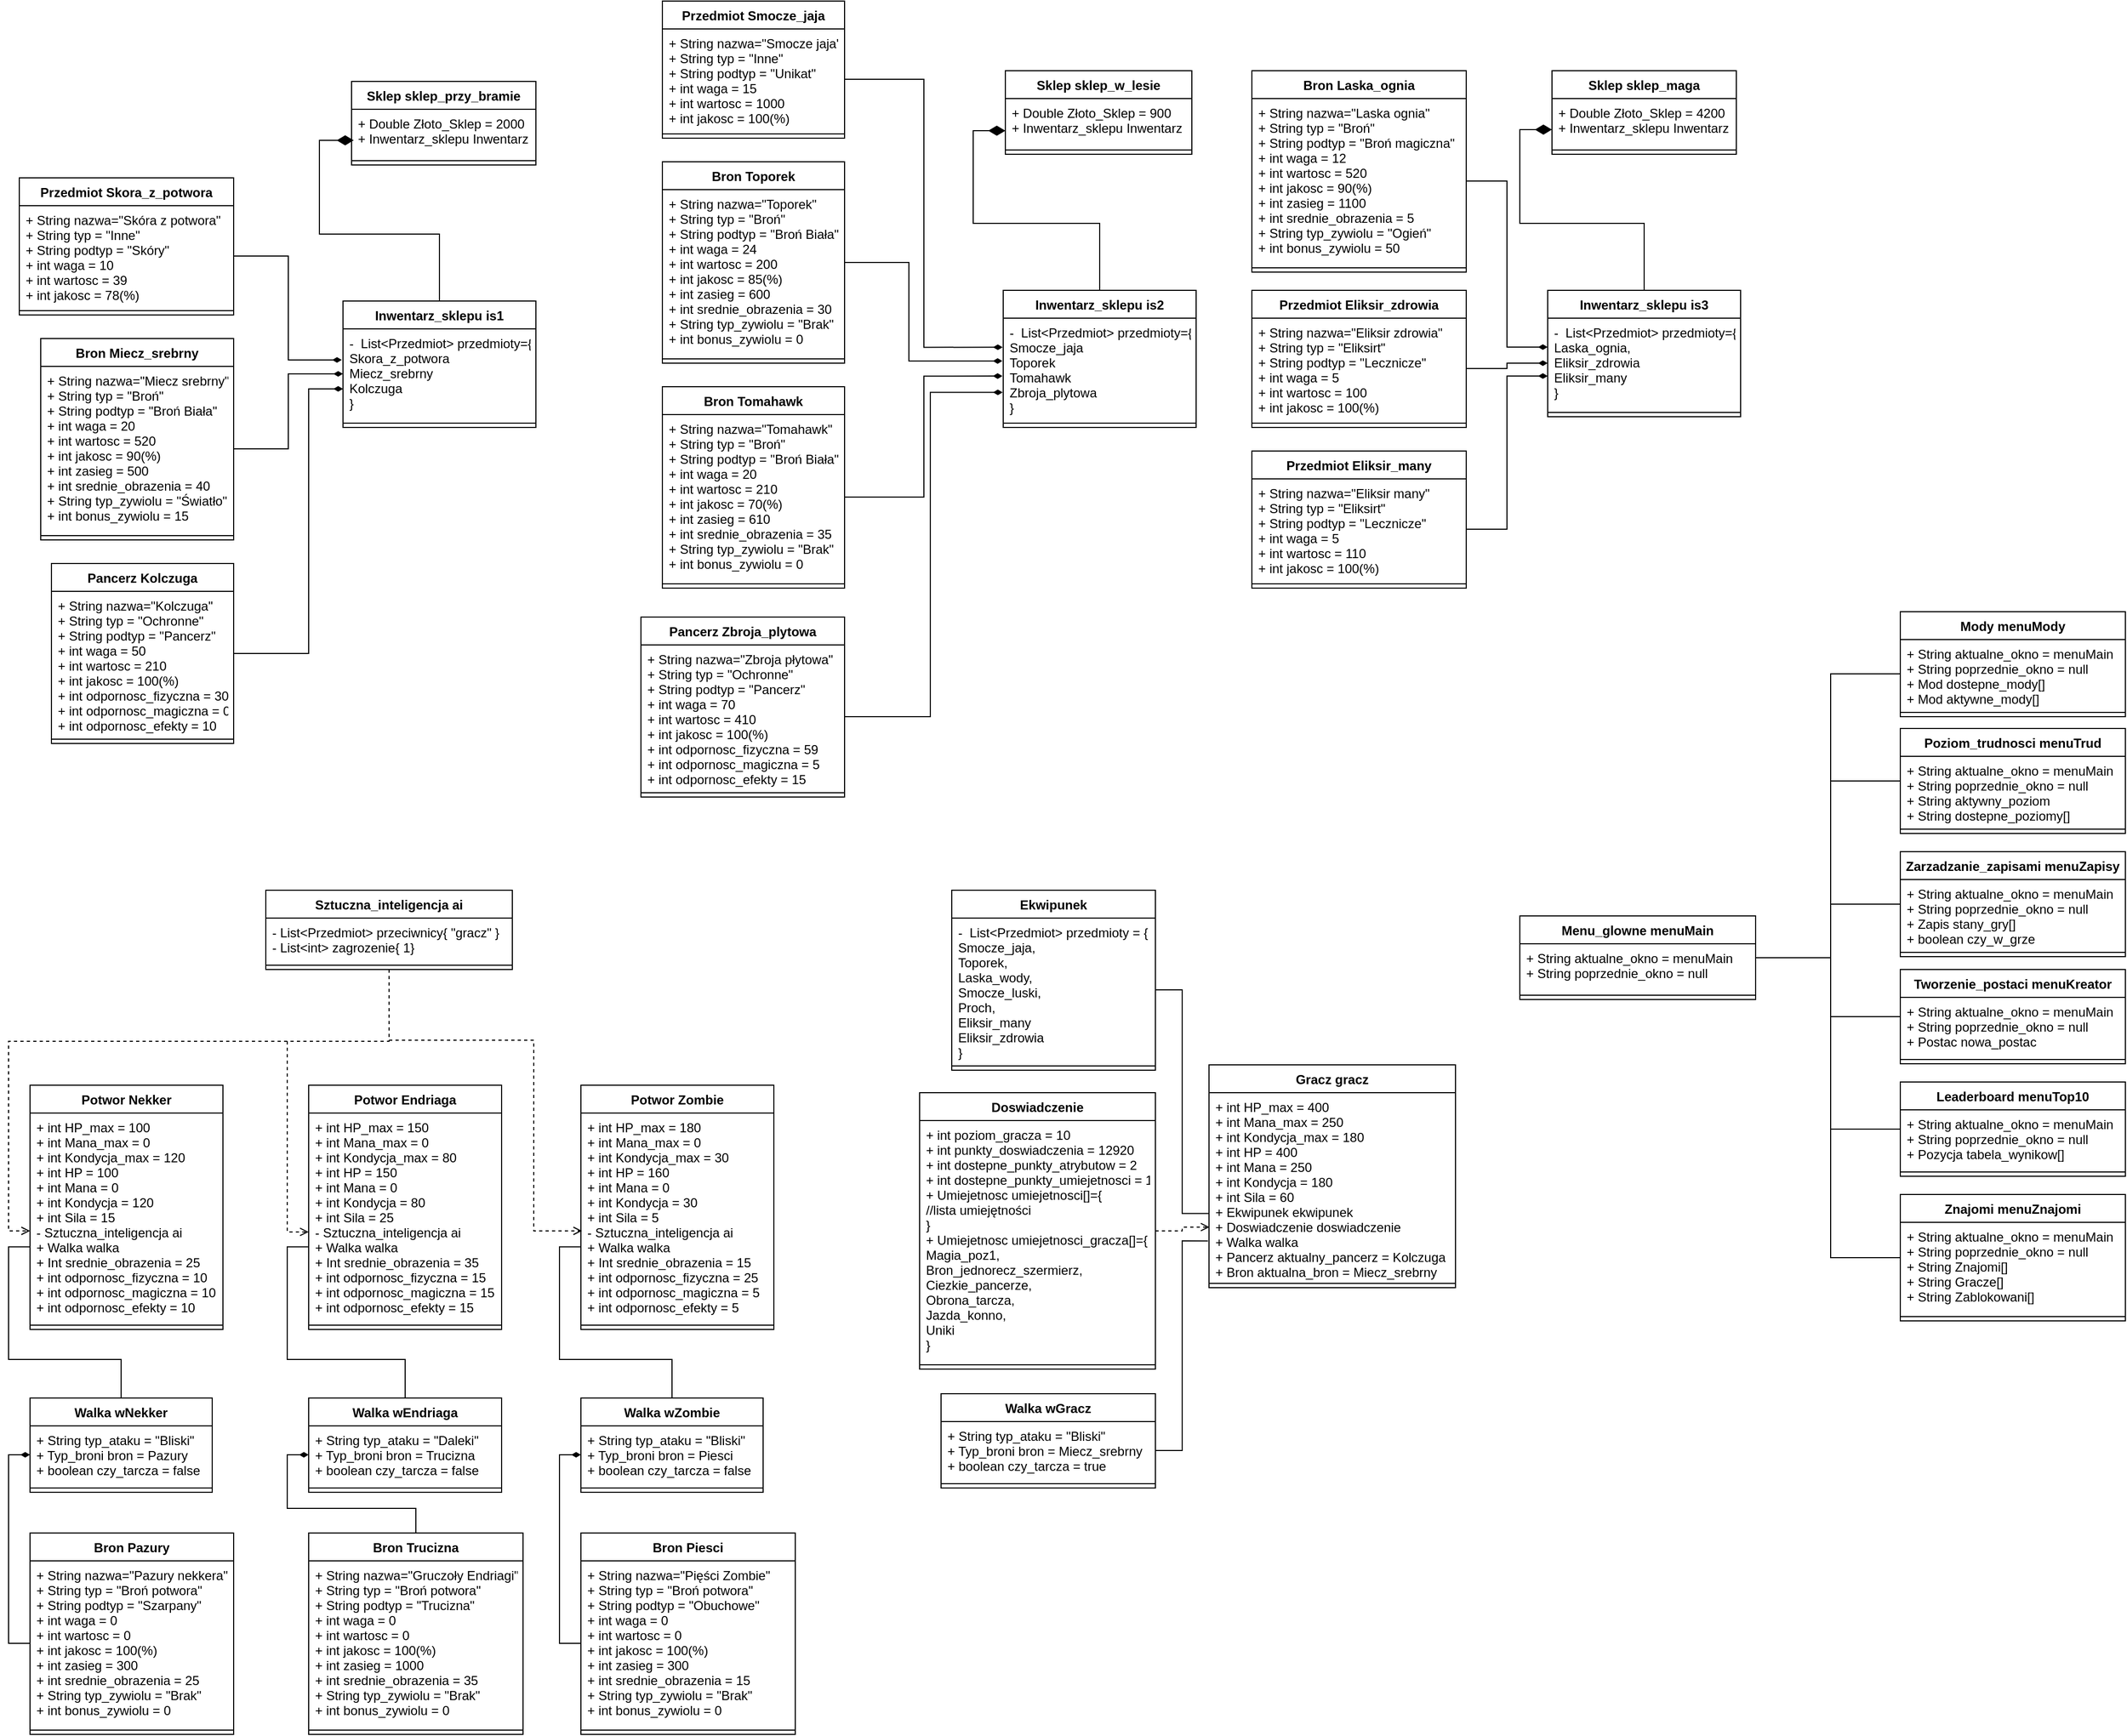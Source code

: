 <mxfile version="13.1.14" type="device"><diagram id="D_5Sph6u1dptaz7q4w8Q" name="Strona-1"><mxGraphModel dx="4345" dy="3072" grid="1" gridSize="10" guides="1" tooltips="1" connect="1" arrows="1" fold="1" page="1" pageScale="1" pageWidth="827" pageHeight="1169" math="0" shadow="0"><root><mxCell id="0"/><mxCell id="1" parent="0"/><mxCell id="fUKadWB4TbX4EBV7vg8W-3" style="edgeStyle=orthogonalEdgeStyle;rounded=0;orthogonalLoop=1;jettySize=auto;html=1;exitX=0.5;exitY=0;exitDx=0;exitDy=0;entryX=0;entryY=0.659;entryDx=0;entryDy=0;startSize=6;endArrow=diamondThin;endFill=1;endSize=13;entryPerimeter=0;" edge="1" parent="1" source="fUKadWB4TbX4EBV7vg8W-50" target="fUKadWB4TbX4EBV7vg8W-47"><mxGeometry relative="1" as="geometry"/></mxCell><mxCell id="fUKadWB4TbX4EBV7vg8W-98" style="edgeStyle=orthogonalEdgeStyle;rounded=0;orthogonalLoop=1;jettySize=auto;html=1;exitX=0.5;exitY=0;exitDx=0;exitDy=0;startSize=6;endArrow=diamondThin;endFill=1;endSize=13;entryX=0;entryY=0.682;entryDx=0;entryDy=0;entryPerimeter=0;" edge="1" parent="1" source="fUKadWB4TbX4EBV7vg8W-103" target="fUKadWB4TbX4EBV7vg8W-100"><mxGeometry relative="1" as="geometry"/></mxCell><mxCell id="fUKadWB4TbX4EBV7vg8W-107" style="edgeStyle=orthogonalEdgeStyle;rounded=0;orthogonalLoop=1;jettySize=auto;html=1;exitX=0.5;exitY=0;exitDx=0;exitDy=0;entryX=0.012;entryY=0.659;entryDx=0;entryDy=0;startSize=6;endArrow=diamondThin;endFill=1;endSize=13;entryPerimeter=0;" edge="1" parent="1" source="fUKadWB4TbX4EBV7vg8W-112" target="fUKadWB4TbX4EBV7vg8W-109"><mxGeometry relative="1" as="geometry"/></mxCell><mxCell id="fUKadWB4TbX4EBV7vg8W-126" style="edgeStyle=orthogonalEdgeStyle;rounded=0;orthogonalLoop=1;jettySize=auto;html=1;entryX=-0.006;entryY=0.345;entryDx=0;entryDy=0;entryPerimeter=0;endArrow=diamondThin;endFill=1;" edge="1" parent="1" source="fUKadWB4TbX4EBV7vg8W-118" target="fUKadWB4TbX4EBV7vg8W-113"><mxGeometry relative="1" as="geometry"/></mxCell><mxCell id="fUKadWB4TbX4EBV7vg8W-131" style="edgeStyle=orthogonalEdgeStyle;rounded=0;orthogonalLoop=1;jettySize=auto;html=1;entryX=0;entryY=0.667;entryDx=0;entryDy=0;entryPerimeter=0;endArrow=diamondThin;endFill=1;" edge="1" parent="1" source="fUKadWB4TbX4EBV7vg8W-123" target="fUKadWB4TbX4EBV7vg8W-113"><mxGeometry relative="1" as="geometry"><Array as="points"><mxPoint x="-650" y="419"/><mxPoint x="-650" y="172"/></Array></mxGeometry></mxCell><mxCell id="fUKadWB4TbX4EBV7vg8W-130" style="edgeStyle=orthogonalEdgeStyle;rounded=0;orthogonalLoop=1;jettySize=auto;html=1;entryX=0;entryY=0.5;entryDx=0;entryDy=0;endArrow=diamondThin;endFill=1;" edge="1" parent="1" source="fUKadWB4TbX4EBV7vg8W-128" target="fUKadWB4TbX4EBV7vg8W-113"><mxGeometry relative="1" as="geometry"/></mxCell><mxCell id="fUKadWB4TbX4EBV7vg8W-146" style="edgeStyle=orthogonalEdgeStyle;rounded=0;orthogonalLoop=1;jettySize=auto;html=1;entryX=-0.004;entryY=0.425;entryDx=0;entryDy=0;entryPerimeter=0;endArrow=diamondThin;endFill=1;" edge="1" parent="1" source="fUKadWB4TbX4EBV7vg8W-139" target="fUKadWB4TbX4EBV7vg8W-104"><mxGeometry relative="1" as="geometry"><Array as="points"><mxPoint x="-90" y="54"/><mxPoint x="-90" y="146"/></Array></mxGeometry></mxCell><mxCell id="fUKadWB4TbX4EBV7vg8W-145" style="edgeStyle=orthogonalEdgeStyle;rounded=0;orthogonalLoop=1;jettySize=auto;html=1;entryX=-0.003;entryY=0.289;entryDx=0;entryDy=0;entryPerimeter=0;endArrow=diamondThin;endFill=1;" edge="1" parent="1" source="fUKadWB4TbX4EBV7vg8W-134" target="fUKadWB4TbX4EBV7vg8W-104"><mxGeometry relative="1" as="geometry"/></mxCell><mxCell id="fUKadWB4TbX4EBV7vg8W-147" style="edgeStyle=orthogonalEdgeStyle;rounded=0;orthogonalLoop=1;jettySize=auto;html=1;entryX=-0.004;entryY=0.575;entryDx=0;entryDy=0;endArrow=diamondThin;endFill=1;entryPerimeter=0;" edge="1" parent="1" source="fUKadWB4TbX4EBV7vg8W-143" target="fUKadWB4TbX4EBV7vg8W-104"><mxGeometry relative="1" as="geometry"/></mxCell><mxCell id="fUKadWB4TbX4EBV7vg8W-148" style="edgeStyle=orthogonalEdgeStyle;rounded=0;orthogonalLoop=1;jettySize=auto;html=1;entryX=-0.003;entryY=0.737;entryDx=0;entryDy=0;entryPerimeter=0;endArrow=diamondThin;endFill=1;" edge="1" parent="1" source="fUKadWB4TbX4EBV7vg8W-137" target="fUKadWB4TbX4EBV7vg8W-104"><mxGeometry relative="1" as="geometry"><Array as="points"><mxPoint x="-70" y="478"/><mxPoint x="-70" y="175"/></Array></mxGeometry></mxCell><mxCell id="fUKadWB4TbX4EBV7vg8W-108" value="Sklep sklep_przy_bramie" style="swimlane;fontStyle=1;align=center;verticalAlign=top;childLayout=stackLayout;horizontal=1;startSize=26;horizontalStack=0;resizeParent=1;resizeParentMax=0;resizeLast=0;collapsible=1;marginBottom=0;" vertex="1" parent="1"><mxGeometry x="-610" y="-115" width="172" height="78" as="geometry"/></mxCell><mxCell id="fUKadWB4TbX4EBV7vg8W-109" value="+ Double Złoto_Sklep = 2000&#10;+ Inwentarz_sklepu Inwentarz" style="text;strokeColor=none;fillColor=none;align=left;verticalAlign=top;spacingLeft=4;spacingRight=4;overflow=hidden;rotatable=0;points=[[0,0.5],[1,0.5]];portConstraint=eastwest;" vertex="1" parent="fUKadWB4TbX4EBV7vg8W-108"><mxGeometry y="26" width="172" height="44" as="geometry"/></mxCell><mxCell id="fUKadWB4TbX4EBV7vg8W-110" value="" style="line;strokeWidth=1;fillColor=none;align=left;verticalAlign=middle;spacingTop=-1;spacingLeft=3;spacingRight=3;rotatable=0;labelPosition=right;points=[];portConstraint=eastwest;" vertex="1" parent="fUKadWB4TbX4EBV7vg8W-108"><mxGeometry y="70" width="172" height="8" as="geometry"/></mxCell><mxCell id="fUKadWB4TbX4EBV7vg8W-112" value="Inwentarz_sklepu is1" style="swimlane;fontStyle=1;align=center;verticalAlign=top;childLayout=stackLayout;horizontal=1;startSize=26;horizontalStack=0;resizeParent=1;resizeParentMax=0;resizeLast=0;collapsible=1;marginBottom=0;" vertex="1" parent="1"><mxGeometry x="-618" y="90" width="180" height="118" as="geometry"/></mxCell><mxCell id="fUKadWB4TbX4EBV7vg8W-113" value="-  List&lt;Przedmiot&gt; przedmioty={&#10;Skora_z_potwora&#10;Miecz_srebrny&#10;Kolczuga&#10;}" style="text;strokeColor=none;fillColor=none;align=left;verticalAlign=top;spacingLeft=4;spacingRight=4;overflow=hidden;rotatable=0;points=[[0,0.5],[1,0.5]];portConstraint=eastwest;" vertex="1" parent="fUKadWB4TbX4EBV7vg8W-112"><mxGeometry y="26" width="180" height="84" as="geometry"/></mxCell><mxCell id="fUKadWB4TbX4EBV7vg8W-114" value="" style="line;strokeWidth=1;fillColor=none;align=left;verticalAlign=middle;spacingTop=-1;spacingLeft=3;spacingRight=3;rotatable=0;labelPosition=right;points=[];portConstraint=eastwest;" vertex="1" parent="fUKadWB4TbX4EBV7vg8W-112"><mxGeometry y="110" width="180" height="8" as="geometry"/></mxCell><mxCell id="fUKadWB4TbX4EBV7vg8W-117" value="Przedmiot Skora_z_potwora" style="swimlane;fontStyle=1;align=center;verticalAlign=top;childLayout=stackLayout;horizontal=1;startSize=26;horizontalStack=0;resizeParent=1;resizeParentMax=0;resizeLast=0;collapsible=1;marginBottom=0;" vertex="1" parent="1"><mxGeometry x="-920" y="-25" width="200" height="128" as="geometry"><mxRectangle x="840" y="1140" width="70" height="26" as="alternateBounds"/></mxGeometry></mxCell><mxCell id="fUKadWB4TbX4EBV7vg8W-118" value="+ String nazwa=&quot;Skóra z potwora&quot;&#10;+ String typ = &quot;Inne&quot;&#10;+ String podtyp = &quot;Skóry&quot;&#10;+ int waga = 10&#10;+ int wartosc = 39&#10;+ int jakosc = 78(%)&#10;" style="text;strokeColor=none;fillColor=none;align=left;verticalAlign=top;spacingLeft=4;spacingRight=4;overflow=hidden;rotatable=0;points=[[0,0.5],[1,0.5]];portConstraint=eastwest;" vertex="1" parent="fUKadWB4TbX4EBV7vg8W-117"><mxGeometry y="26" width="200" height="94" as="geometry"/></mxCell><mxCell id="fUKadWB4TbX4EBV7vg8W-119" value="" style="line;strokeWidth=1;fillColor=none;align=left;verticalAlign=middle;spacingTop=-1;spacingLeft=3;spacingRight=3;rotatable=0;labelPosition=right;points=[];portConstraint=eastwest;" vertex="1" parent="fUKadWB4TbX4EBV7vg8W-117"><mxGeometry y="120" width="200" height="8" as="geometry"/></mxCell><mxCell id="fUKadWB4TbX4EBV7vg8W-123" value="Pancerz Kolczuga" style="swimlane;fontStyle=1;align=center;verticalAlign=top;childLayout=stackLayout;horizontal=1;startSize=26;horizontalStack=0;resizeParent=1;resizeParentMax=0;resizeLast=0;collapsible=1;marginBottom=0;" vertex="1" parent="1"><mxGeometry x="-890" y="335" width="170" height="168" as="geometry"><mxRectangle x="840" y="1140" width="70" height="26" as="alternateBounds"/></mxGeometry></mxCell><mxCell id="fUKadWB4TbX4EBV7vg8W-124" value="+ String nazwa=&quot;Kolczuga&quot;&#10;+ String typ = &quot;Ochronne&quot;&#10;+ String podtyp = &quot;Pancerz&quot;&#10;+ int waga = 50&#10;+ int wartosc = 210&#10;+ int jakosc = 100(%)&#10;+ int odpornosc_fizyczna = 30&#10;+ int odpornosc_magiczna = 0&#10;+ int odpornosc_efekty = 10&#10;" style="text;strokeColor=none;fillColor=none;align=left;verticalAlign=top;spacingLeft=4;spacingRight=4;overflow=hidden;rotatable=0;points=[[0,0.5],[1,0.5]];portConstraint=eastwest;" vertex="1" parent="fUKadWB4TbX4EBV7vg8W-123"><mxGeometry y="26" width="170" height="134" as="geometry"/></mxCell><mxCell id="fUKadWB4TbX4EBV7vg8W-125" value="" style="line;strokeWidth=1;fillColor=none;align=left;verticalAlign=middle;spacingTop=-1;spacingLeft=3;spacingRight=3;rotatable=0;labelPosition=right;points=[];portConstraint=eastwest;" vertex="1" parent="fUKadWB4TbX4EBV7vg8W-123"><mxGeometry y="160" width="170" height="8" as="geometry"/></mxCell><mxCell id="fUKadWB4TbX4EBV7vg8W-127" value="Bron Miecz_srebrny" style="swimlane;fontStyle=1;align=center;verticalAlign=top;childLayout=stackLayout;horizontal=1;startSize=26;horizontalStack=0;resizeParent=1;resizeParentMax=0;resizeLast=0;collapsible=1;marginBottom=0;" vertex="1" parent="1"><mxGeometry x="-900" y="125" width="180" height="188" as="geometry"><mxRectangle x="840" y="1140" width="70" height="26" as="alternateBounds"/></mxGeometry></mxCell><mxCell id="fUKadWB4TbX4EBV7vg8W-128" value="+ String nazwa=&quot;Miecz srebrny&quot;&#10;+ String typ = &quot;Broń&quot;&#10;+ String podtyp = &quot;Broń Biała&quot;&#10;+ int waga = 20&#10;+ int wartosc = 520&#10;+ int jakosc = 90(%)&#10;+ int zasieg = 500&#10;+ int srednie_obrazenia = 40&#10;+ String typ_zywiolu = &quot;Światło&quot;&#10;+ int bonus_zywiolu = 15&#10;" style="text;strokeColor=none;fillColor=none;align=left;verticalAlign=top;spacingLeft=4;spacingRight=4;overflow=hidden;rotatable=0;points=[[0,0.5],[1,0.5]];portConstraint=eastwest;" vertex="1" parent="fUKadWB4TbX4EBV7vg8W-127"><mxGeometry y="26" width="180" height="154" as="geometry"/></mxCell><mxCell id="fUKadWB4TbX4EBV7vg8W-129" value="" style="line;strokeWidth=1;fillColor=none;align=left;verticalAlign=middle;spacingTop=-1;spacingLeft=3;spacingRight=3;rotatable=0;labelPosition=right;points=[];portConstraint=eastwest;" vertex="1" parent="fUKadWB4TbX4EBV7vg8W-127"><mxGeometry y="180" width="180" height="8" as="geometry"/></mxCell><mxCell id="fUKadWB4TbX4EBV7vg8W-99" value="Sklep sklep_w_lesie" style="swimlane;fontStyle=1;align=center;verticalAlign=top;childLayout=stackLayout;horizontal=1;startSize=26;horizontalStack=0;resizeParent=1;resizeParentMax=0;resizeLast=0;collapsible=1;marginBottom=0;" vertex="1" parent="1"><mxGeometry y="-125" width="174" height="78" as="geometry"/></mxCell><mxCell id="fUKadWB4TbX4EBV7vg8W-100" value="+ Double Złoto_Sklep = 900&#10;+ Inwentarz_sklepu Inwentarz" style="text;strokeColor=none;fillColor=none;align=left;verticalAlign=top;spacingLeft=4;spacingRight=4;overflow=hidden;rotatable=0;points=[[0,0.5],[1,0.5]];portConstraint=eastwest;" vertex="1" parent="fUKadWB4TbX4EBV7vg8W-99"><mxGeometry y="26" width="174" height="44" as="geometry"/></mxCell><mxCell id="fUKadWB4TbX4EBV7vg8W-101" value="" style="line;strokeWidth=1;fillColor=none;align=left;verticalAlign=middle;spacingTop=-1;spacingLeft=3;spacingRight=3;rotatable=0;labelPosition=right;points=[];portConstraint=eastwest;" vertex="1" parent="fUKadWB4TbX4EBV7vg8W-99"><mxGeometry y="70" width="174" height="8" as="geometry"/></mxCell><mxCell id="fUKadWB4TbX4EBV7vg8W-103" value="Inwentarz_sklepu is2" style="swimlane;fontStyle=1;align=center;verticalAlign=top;childLayout=stackLayout;horizontal=1;startSize=26;horizontalStack=0;resizeParent=1;resizeParentMax=0;resizeLast=0;collapsible=1;marginBottom=0;" vertex="1" parent="1"><mxGeometry x="-2" y="80" width="180" height="128" as="geometry"/></mxCell><mxCell id="fUKadWB4TbX4EBV7vg8W-104" value="-  List&lt;Przedmiot&gt; przedmioty={&#10;Smocze_jaja&#10;Toporek&#10;Tomahawk&#10;Zbroja_plytowa&#10;}" style="text;strokeColor=none;fillColor=none;align=left;verticalAlign=top;spacingLeft=4;spacingRight=4;overflow=hidden;rotatable=0;points=[[0,0.5],[1,0.5]];portConstraint=eastwest;" vertex="1" parent="fUKadWB4TbX4EBV7vg8W-103"><mxGeometry y="26" width="180" height="94" as="geometry"/></mxCell><mxCell id="fUKadWB4TbX4EBV7vg8W-105" value="" style="line;strokeWidth=1;fillColor=none;align=left;verticalAlign=middle;spacingTop=-1;spacingLeft=3;spacingRight=3;rotatable=0;labelPosition=right;points=[];portConstraint=eastwest;" vertex="1" parent="fUKadWB4TbX4EBV7vg8W-103"><mxGeometry y="120" width="180" height="8" as="geometry"/></mxCell><mxCell id="fUKadWB4TbX4EBV7vg8W-133" value="Przedmiot Smocze_jaja" style="swimlane;fontStyle=1;align=center;verticalAlign=top;childLayout=stackLayout;horizontal=1;startSize=26;horizontalStack=0;resizeParent=1;resizeParentMax=0;resizeLast=0;collapsible=1;marginBottom=0;" vertex="1" parent="1"><mxGeometry x="-320" y="-190" width="170" height="128" as="geometry"><mxRectangle x="840" y="1140" width="70" height="26" as="alternateBounds"/></mxGeometry></mxCell><mxCell id="fUKadWB4TbX4EBV7vg8W-134" value="+ String nazwa=&quot;Smocze jaja&quot;&#10;+ String typ = &quot;Inne&quot;&#10;+ String podtyp = &quot;Unikat&quot;&#10;+ int waga = 15&#10;+ int wartosc = 1000&#10;+ int jakosc = 100(%)&#10;" style="text;strokeColor=none;fillColor=none;align=left;verticalAlign=top;spacingLeft=4;spacingRight=4;overflow=hidden;rotatable=0;points=[[0,0.5],[1,0.5]];portConstraint=eastwest;" vertex="1" parent="fUKadWB4TbX4EBV7vg8W-133"><mxGeometry y="26" width="170" height="94" as="geometry"/></mxCell><mxCell id="fUKadWB4TbX4EBV7vg8W-135" value="" style="line;strokeWidth=1;fillColor=none;align=left;verticalAlign=middle;spacingTop=-1;spacingLeft=3;spacingRight=3;rotatable=0;labelPosition=right;points=[];portConstraint=eastwest;" vertex="1" parent="fUKadWB4TbX4EBV7vg8W-133"><mxGeometry y="120" width="170" height="8" as="geometry"/></mxCell><mxCell id="fUKadWB4TbX4EBV7vg8W-139" value="Bron Toporek" style="swimlane;fontStyle=1;align=center;verticalAlign=top;childLayout=stackLayout;horizontal=1;startSize=26;horizontalStack=0;resizeParent=1;resizeParentMax=0;resizeLast=0;collapsible=1;marginBottom=0;" vertex="1" parent="1"><mxGeometry x="-320" y="-40" width="170" height="188" as="geometry"><mxRectangle x="840" y="1140" width="70" height="26" as="alternateBounds"/></mxGeometry></mxCell><mxCell id="fUKadWB4TbX4EBV7vg8W-140" value="+ String nazwa=&quot;Toporek&quot;&#10;+ String typ = &quot;Broń&quot;&#10;+ String podtyp = &quot;Broń Biała&quot;&#10;+ int waga = 24&#10;+ int wartosc = 200&#10;+ int jakosc = 85(%)&#10;+ int zasieg = 600&#10;+ int srednie_obrazenia = 30&#10;+ String typ_zywiolu = &quot;Brak&quot;&#10;+ int bonus_zywiolu = 0&#10;" style="text;strokeColor=none;fillColor=none;align=left;verticalAlign=top;spacingLeft=4;spacingRight=4;overflow=hidden;rotatable=0;points=[[0,0.5],[1,0.5]];portConstraint=eastwest;" vertex="1" parent="fUKadWB4TbX4EBV7vg8W-139"><mxGeometry y="26" width="170" height="154" as="geometry"/></mxCell><mxCell id="fUKadWB4TbX4EBV7vg8W-141" value="" style="line;strokeWidth=1;fillColor=none;align=left;verticalAlign=middle;spacingTop=-1;spacingLeft=3;spacingRight=3;rotatable=0;labelPosition=right;points=[];portConstraint=eastwest;" vertex="1" parent="fUKadWB4TbX4EBV7vg8W-139"><mxGeometry y="180" width="170" height="8" as="geometry"/></mxCell><mxCell id="fUKadWB4TbX4EBV7vg8W-136" value="Pancerz Zbroja_plytowa" style="swimlane;fontStyle=1;align=center;verticalAlign=top;childLayout=stackLayout;horizontal=1;startSize=26;horizontalStack=0;resizeParent=1;resizeParentMax=0;resizeLast=0;collapsible=1;marginBottom=0;" vertex="1" parent="1"><mxGeometry x="-340" y="385" width="190" height="168" as="geometry"><mxRectangle x="840" y="1140" width="70" height="26" as="alternateBounds"/></mxGeometry></mxCell><mxCell id="fUKadWB4TbX4EBV7vg8W-137" value="+ String nazwa=&quot;Zbroja płytowa&quot;&#10;+ String typ = &quot;Ochronne&quot;&#10;+ String podtyp = &quot;Pancerz&quot;&#10;+ int waga = 70&#10;+ int wartosc = 410&#10;+ int jakosc = 100(%)&#10;+ int odpornosc_fizyczna = 59&#10;+ int odpornosc_magiczna = 5&#10;+ int odpornosc_efekty = 15&#10;" style="text;strokeColor=none;fillColor=none;align=left;verticalAlign=top;spacingLeft=4;spacingRight=4;overflow=hidden;rotatable=0;points=[[0,0.5],[1,0.5]];portConstraint=eastwest;" vertex="1" parent="fUKadWB4TbX4EBV7vg8W-136"><mxGeometry y="26" width="190" height="134" as="geometry"/></mxCell><mxCell id="fUKadWB4TbX4EBV7vg8W-138" value="" style="line;strokeWidth=1;fillColor=none;align=left;verticalAlign=middle;spacingTop=-1;spacingLeft=3;spacingRight=3;rotatable=0;labelPosition=right;points=[];portConstraint=eastwest;" vertex="1" parent="fUKadWB4TbX4EBV7vg8W-136"><mxGeometry y="160" width="190" height="8" as="geometry"/></mxCell><mxCell id="fUKadWB4TbX4EBV7vg8W-46" value="Sklep sklep_maga" style="swimlane;fontStyle=1;align=center;verticalAlign=top;childLayout=stackLayout;horizontal=1;startSize=26;horizontalStack=0;resizeParent=1;resizeParentMax=0;resizeLast=0;collapsible=1;marginBottom=0;" vertex="1" parent="1"><mxGeometry x="510" y="-125" width="172" height="78" as="geometry"/></mxCell><mxCell id="fUKadWB4TbX4EBV7vg8W-47" value="+ Double Złoto_Sklep = 4200&#10;+ Inwentarz_sklepu Inwentarz" style="text;strokeColor=none;fillColor=none;align=left;verticalAlign=top;spacingLeft=4;spacingRight=4;overflow=hidden;rotatable=0;points=[[0,0.5],[1,0.5]];portConstraint=eastwest;" vertex="1" parent="fUKadWB4TbX4EBV7vg8W-46"><mxGeometry y="26" width="172" height="44" as="geometry"/></mxCell><mxCell id="fUKadWB4TbX4EBV7vg8W-48" value="" style="line;strokeWidth=1;fillColor=none;align=left;verticalAlign=middle;spacingTop=-1;spacingLeft=3;spacingRight=3;rotatable=0;labelPosition=right;points=[];portConstraint=eastwest;" vertex="1" parent="fUKadWB4TbX4EBV7vg8W-46"><mxGeometry y="70" width="172" height="8" as="geometry"/></mxCell><mxCell id="fUKadWB4TbX4EBV7vg8W-50" value="Inwentarz_sklepu is3" style="swimlane;fontStyle=1;align=center;verticalAlign=top;childLayout=stackLayout;horizontal=1;startSize=26;horizontalStack=0;resizeParent=1;resizeParentMax=0;resizeLast=0;collapsible=1;marginBottom=0;" vertex="1" parent="1"><mxGeometry x="506" y="80" width="180" height="118" as="geometry"/></mxCell><mxCell id="fUKadWB4TbX4EBV7vg8W-51" value="-  List&lt;Przedmiot&gt; przedmioty={&#10;Laska_ognia,&#10;Eliksir_zdrowia&#10;Eliksir_many&#10;}" style="text;strokeColor=none;fillColor=none;align=left;verticalAlign=top;spacingLeft=4;spacingRight=4;overflow=hidden;rotatable=0;points=[[0,0.5],[1,0.5]];portConstraint=eastwest;" vertex="1" parent="fUKadWB4TbX4EBV7vg8W-50"><mxGeometry y="26" width="180" height="84" as="geometry"/></mxCell><mxCell id="fUKadWB4TbX4EBV7vg8W-52" value="" style="line;strokeWidth=1;fillColor=none;align=left;verticalAlign=middle;spacingTop=-1;spacingLeft=3;spacingRight=3;rotatable=0;labelPosition=right;points=[];portConstraint=eastwest;" vertex="1" parent="fUKadWB4TbX4EBV7vg8W-50"><mxGeometry y="110" width="180" height="8" as="geometry"/></mxCell><mxCell id="fUKadWB4TbX4EBV7vg8W-158" style="edgeStyle=orthogonalEdgeStyle;rounded=0;orthogonalLoop=1;jettySize=auto;html=1;entryX=0;entryY=0.321;entryDx=0;entryDy=0;entryPerimeter=0;endArrow=diamondThin;endFill=1;" edge="1" parent="1" source="fUKadWB4TbX4EBV7vg8W-156" target="fUKadWB4TbX4EBV7vg8W-51"><mxGeometry relative="1" as="geometry"/></mxCell><mxCell id="fUKadWB4TbX4EBV7vg8W-159" style="edgeStyle=orthogonalEdgeStyle;rounded=0;orthogonalLoop=1;jettySize=auto;html=1;entryX=0;entryY=0.5;entryDx=0;entryDy=0;endArrow=diamondThin;endFill=1;" edge="1" parent="1" source="fUKadWB4TbX4EBV7vg8W-150" target="fUKadWB4TbX4EBV7vg8W-51"><mxGeometry relative="1" as="geometry"/></mxCell><mxCell id="fUKadWB4TbX4EBV7vg8W-160" style="edgeStyle=orthogonalEdgeStyle;rounded=0;orthogonalLoop=1;jettySize=auto;html=1;entryX=0;entryY=0.643;entryDx=0;entryDy=0;entryPerimeter=0;endArrow=diamondThin;endFill=1;" edge="1" parent="1" source="fUKadWB4TbX4EBV7vg8W-153" target="fUKadWB4TbX4EBV7vg8W-51"><mxGeometry relative="1" as="geometry"/></mxCell><mxCell id="fUKadWB4TbX4EBV7vg8W-149" value="Przedmiot Eliksir_zdrowia" style="swimlane;fontStyle=1;align=center;verticalAlign=top;childLayout=stackLayout;horizontal=1;startSize=26;horizontalStack=0;resizeParent=1;resizeParentMax=0;resizeLast=0;collapsible=1;marginBottom=0;" vertex="1" parent="1"><mxGeometry x="230" y="80" width="200" height="128" as="geometry"><mxRectangle x="840" y="1140" width="70" height="26" as="alternateBounds"/></mxGeometry></mxCell><mxCell id="fUKadWB4TbX4EBV7vg8W-150" value="+ String nazwa=&quot;Eliksir zdrowia&quot;&#10;+ String typ = &quot;Eliksirt&quot;&#10;+ String podtyp = &quot;Lecznicze&quot;&#10;+ int waga = 5&#10;+ int wartosc = 100&#10;+ int jakosc = 100(%)&#10;" style="text;strokeColor=none;fillColor=none;align=left;verticalAlign=top;spacingLeft=4;spacingRight=4;overflow=hidden;rotatable=0;points=[[0,0.5],[1,0.5]];portConstraint=eastwest;" vertex="1" parent="fUKadWB4TbX4EBV7vg8W-149"><mxGeometry y="26" width="200" height="94" as="geometry"/></mxCell><mxCell id="fUKadWB4TbX4EBV7vg8W-151" value="" style="line;strokeWidth=1;fillColor=none;align=left;verticalAlign=middle;spacingTop=-1;spacingLeft=3;spacingRight=3;rotatable=0;labelPosition=right;points=[];portConstraint=eastwest;" vertex="1" parent="fUKadWB4TbX4EBV7vg8W-149"><mxGeometry y="120" width="200" height="8" as="geometry"/></mxCell><mxCell id="fUKadWB4TbX4EBV7vg8W-152" value="Przedmiot Eliksir_many" style="swimlane;fontStyle=1;align=center;verticalAlign=top;childLayout=stackLayout;horizontal=1;startSize=26;horizontalStack=0;resizeParent=1;resizeParentMax=0;resizeLast=0;collapsible=1;marginBottom=0;" vertex="1" parent="1"><mxGeometry x="230" y="230" width="200" height="128" as="geometry"><mxRectangle x="840" y="1140" width="70" height="26" as="alternateBounds"/></mxGeometry></mxCell><mxCell id="fUKadWB4TbX4EBV7vg8W-153" value="+ String nazwa=&quot;Eliksir many&quot;&#10;+ String typ = &quot;Eliksirt&quot;&#10;+ String podtyp = &quot;Lecznicze&quot;&#10;+ int waga = 5&#10;+ int wartosc = 110&#10;+ int jakosc = 100(%)&#10;" style="text;strokeColor=none;fillColor=none;align=left;verticalAlign=top;spacingLeft=4;spacingRight=4;overflow=hidden;rotatable=0;points=[[0,0.5],[1,0.5]];portConstraint=eastwest;" vertex="1" parent="fUKadWB4TbX4EBV7vg8W-152"><mxGeometry y="26" width="200" height="94" as="geometry"/></mxCell><mxCell id="fUKadWB4TbX4EBV7vg8W-154" value="" style="line;strokeWidth=1;fillColor=none;align=left;verticalAlign=middle;spacingTop=-1;spacingLeft=3;spacingRight=3;rotatable=0;labelPosition=right;points=[];portConstraint=eastwest;" vertex="1" parent="fUKadWB4TbX4EBV7vg8W-152"><mxGeometry y="120" width="200" height="8" as="geometry"/></mxCell><mxCell id="fUKadWB4TbX4EBV7vg8W-175" style="edgeStyle=orthogonalEdgeStyle;rounded=0;orthogonalLoop=1;jettySize=auto;html=1;entryX=0;entryY=0.567;entryDx=0;entryDy=0;entryPerimeter=0;endArrow=open;endFill=0;dashed=1;" edge="1" parent="1" source="fUKadWB4TbX4EBV7vg8W-171" target="fUKadWB4TbX4EBV7vg8W-162"><mxGeometry relative="1" as="geometry"/></mxCell><mxCell id="fUKadWB4TbX4EBV7vg8W-176" style="edgeStyle=orthogonalEdgeStyle;rounded=0;orthogonalLoop=1;jettySize=auto;html=1;entryX=0;entryY=0.572;entryDx=0;entryDy=0;entryPerimeter=0;dashed=1;endArrow=open;endFill=0;" edge="1" parent="1" source="fUKadWB4TbX4EBV7vg8W-171" target="fUKadWB4TbX4EBV7vg8W-166"><mxGeometry relative="1" as="geometry"><mxPoint x="-681.95" y="784.992" as="sourcePoint"/></mxGeometry></mxCell><mxCell id="fUKadWB4TbX4EBV7vg8W-177" style="edgeStyle=orthogonalEdgeStyle;rounded=0;orthogonalLoop=1;jettySize=auto;html=1;entryX=0.006;entryY=0.567;entryDx=0;entryDy=0;entryPerimeter=0;dashed=1;endArrow=open;endFill=0;" edge="1" parent="1" source="fUKadWB4TbX4EBV7vg8W-171" target="fUKadWB4TbX4EBV7vg8W-169"><mxGeometry relative="1" as="geometry"><Array as="points"><mxPoint x="-575" y="780"/><mxPoint x="-440" y="780"/><mxPoint x="-440" y="958"/></Array></mxGeometry></mxCell><mxCell id="fUKadWB4TbX4EBV7vg8W-203" style="edgeStyle=orthogonalEdgeStyle;rounded=0;orthogonalLoop=1;jettySize=auto;html=1;entryX=0;entryY=0.644;entryDx=0;entryDy=0;entryPerimeter=0;endArrow=none;endFill=0;" edge="1" parent="1" source="fUKadWB4TbX4EBV7vg8W-185" target="fUKadWB4TbX4EBV7vg8W-169"><mxGeometry relative="1" as="geometry"/></mxCell><mxCell id="fUKadWB4TbX4EBV7vg8W-155" value="Bron Laska_ognia" style="swimlane;fontStyle=1;align=center;verticalAlign=top;childLayout=stackLayout;horizontal=1;startSize=26;horizontalStack=0;resizeParent=1;resizeParentMax=0;resizeLast=0;collapsible=1;marginBottom=0;" vertex="1" parent="1"><mxGeometry x="230" y="-125" width="200" height="188" as="geometry"><mxRectangle x="840" y="1140" width="70" height="26" as="alternateBounds"/></mxGeometry></mxCell><mxCell id="fUKadWB4TbX4EBV7vg8W-156" value="+ String nazwa=&quot;Laska ognia&quot;&#10;+ String typ = &quot;Broń&quot;&#10;+ String podtyp = &quot;Broń magiczna&quot;&#10;+ int waga = 12&#10;+ int wartosc = 520&#10;+ int jakosc = 90(%)&#10;+ int zasieg = 1100&#10;+ int srednie_obrazenia = 5&#10;+ String typ_zywiolu = &quot;Ogień&quot;&#10;+ int bonus_zywiolu = 50&#10;" style="text;strokeColor=none;fillColor=none;align=left;verticalAlign=top;spacingLeft=4;spacingRight=4;overflow=hidden;rotatable=0;points=[[0,0.5],[1,0.5]];portConstraint=eastwest;" vertex="1" parent="fUKadWB4TbX4EBV7vg8W-155"><mxGeometry y="26" width="200" height="154" as="geometry"/></mxCell><mxCell id="fUKadWB4TbX4EBV7vg8W-157" value="" style="line;strokeWidth=1;fillColor=none;align=left;verticalAlign=middle;spacingTop=-1;spacingLeft=3;spacingRight=3;rotatable=0;labelPosition=right;points=[];portConstraint=eastwest;" vertex="1" parent="fUKadWB4TbX4EBV7vg8W-155"><mxGeometry y="180" width="200" height="8" as="geometry"/></mxCell><mxCell id="fUKadWB4TbX4EBV7vg8W-142" value="Bron Tomahawk" style="swimlane;fontStyle=1;align=center;verticalAlign=top;childLayout=stackLayout;horizontal=1;startSize=26;horizontalStack=0;resizeParent=1;resizeParentMax=0;resizeLast=0;collapsible=1;marginBottom=0;" vertex="1" parent="1"><mxGeometry x="-320" y="170" width="170" height="188" as="geometry"><mxRectangle x="840" y="1140" width="70" height="26" as="alternateBounds"/></mxGeometry></mxCell><mxCell id="fUKadWB4TbX4EBV7vg8W-143" value="+ String nazwa=&quot;Tomahawk&quot;&#10;+ String typ = &quot;Broń&quot;&#10;+ String podtyp = &quot;Broń Biała&quot;&#10;+ int waga = 20&#10;+ int wartosc = 210&#10;+ int jakosc = 70(%)&#10;+ int zasieg = 610&#10;+ int srednie_obrazenia = 35&#10;+ String typ_zywiolu = &quot;Brak&quot;&#10;+ int bonus_zywiolu = 0&#10;" style="text;strokeColor=none;fillColor=none;align=left;verticalAlign=top;spacingLeft=4;spacingRight=4;overflow=hidden;rotatable=0;points=[[0,0.5],[1,0.5]];portConstraint=eastwest;" vertex="1" parent="fUKadWB4TbX4EBV7vg8W-142"><mxGeometry y="26" width="170" height="154" as="geometry"/></mxCell><mxCell id="fUKadWB4TbX4EBV7vg8W-144" value="" style="line;strokeWidth=1;fillColor=none;align=left;verticalAlign=middle;spacingTop=-1;spacingLeft=3;spacingRight=3;rotatable=0;labelPosition=right;points=[];portConstraint=eastwest;" vertex="1" parent="fUKadWB4TbX4EBV7vg8W-142"><mxGeometry y="180" width="170" height="8" as="geometry"/></mxCell><mxCell id="fUKadWB4TbX4EBV7vg8W-191" style="edgeStyle=orthogonalEdgeStyle;rounded=0;orthogonalLoop=1;jettySize=auto;html=1;entryX=0;entryY=0.644;entryDx=0;entryDy=0;entryPerimeter=0;endArrow=none;endFill=0;exitX=0.5;exitY=0;exitDx=0;exitDy=0;" edge="1" parent="1" source="fUKadWB4TbX4EBV7vg8W-178" target="fUKadWB4TbX4EBV7vg8W-162"><mxGeometry relative="1" as="geometry"/></mxCell><mxCell id="fUKadWB4TbX4EBV7vg8W-192" style="edgeStyle=orthogonalEdgeStyle;rounded=0;orthogonalLoop=1;jettySize=auto;html=1;entryX=0;entryY=0.5;entryDx=0;entryDy=0;endArrow=diamondThin;endFill=1;" edge="1" parent="1" source="fUKadWB4TbX4EBV7vg8W-189" target="fUKadWB4TbX4EBV7vg8W-179"><mxGeometry relative="1" as="geometry"/></mxCell><mxCell id="fUKadWB4TbX4EBV7vg8W-198" style="edgeStyle=orthogonalEdgeStyle;rounded=0;orthogonalLoop=1;jettySize=auto;html=1;entryX=0;entryY=0.5;entryDx=0;entryDy=0;endArrow=diamondThin;endFill=1;" edge="1" parent="1" source="fUKadWB4TbX4EBV7vg8W-193" target="fUKadWB4TbX4EBV7vg8W-183"><mxGeometry relative="1" as="geometry"/></mxCell><mxCell id="fUKadWB4TbX4EBV7vg8W-197" style="edgeStyle=orthogonalEdgeStyle;rounded=0;orthogonalLoop=1;jettySize=auto;html=1;entryX=0;entryY=0.644;entryDx=0;entryDy=0;entryPerimeter=0;endArrow=none;endFill=0;exitX=0.5;exitY=0;exitDx=0;exitDy=0;" edge="1" parent="1" source="fUKadWB4TbX4EBV7vg8W-182" target="fUKadWB4TbX4EBV7vg8W-166"><mxGeometry relative="1" as="geometry"/></mxCell><mxCell id="fUKadWB4TbX4EBV7vg8W-202" style="edgeStyle=orthogonalEdgeStyle;rounded=0;orthogonalLoop=1;jettySize=auto;html=1;entryX=0;entryY=0.5;entryDx=0;entryDy=0;endArrow=diamondThin;endFill=1;" edge="1" parent="1" source="fUKadWB4TbX4EBV7vg8W-200" target="fUKadWB4TbX4EBV7vg8W-186"><mxGeometry relative="1" as="geometry"/></mxCell><mxCell id="fUKadWB4TbX4EBV7vg8W-212" style="edgeStyle=orthogonalEdgeStyle;rounded=0;orthogonalLoop=1;jettySize=auto;html=1;entryX=-0.004;entryY=0.795;entryDx=0;entryDy=0;entryPerimeter=0;endArrow=none;endFill=0;" edge="1" parent="1" source="fUKadWB4TbX4EBV7vg8W-209" target="fUKadWB4TbX4EBV7vg8W-205"><mxGeometry relative="1" as="geometry"/></mxCell><mxCell id="fUKadWB4TbX4EBV7vg8W-217" style="edgeStyle=orthogonalEdgeStyle;rounded=0;orthogonalLoop=1;jettySize=auto;html=1;entryX=0.002;entryY=0.721;entryDx=0;entryDy=0;entryPerimeter=0;endArrow=open;endFill=0;dashed=1;" edge="1" parent="1" source="fUKadWB4TbX4EBV7vg8W-213" target="fUKadWB4TbX4EBV7vg8W-205"><mxGeometry relative="1" as="geometry"/></mxCell><mxCell id="fUKadWB4TbX4EBV7vg8W-222" style="edgeStyle=orthogonalEdgeStyle;rounded=0;orthogonalLoop=1;jettySize=auto;html=1;entryX=0.002;entryY=0.648;entryDx=0;entryDy=0;entryPerimeter=0;endArrow=none;endFill=0;" edge="1" parent="1" source="fUKadWB4TbX4EBV7vg8W-219" target="fUKadWB4TbX4EBV7vg8W-205"><mxGeometry relative="1" as="geometry"/></mxCell><mxCell id="fUKadWB4TbX4EBV7vg8W-161" value="Potwor Nekker" style="swimlane;fontStyle=1;align=center;verticalAlign=top;childLayout=stackLayout;horizontal=1;startSize=26;horizontalStack=0;resizeParent=1;resizeParentMax=0;resizeLast=0;collapsible=1;marginBottom=0;" vertex="1" parent="1"><mxGeometry x="-910" y="822" width="180" height="228" as="geometry"/></mxCell><mxCell id="fUKadWB4TbX4EBV7vg8W-162" value="+ int HP_max = 100&#10;+ int Mana_max = 0&#10;+ int Kondycja_max = 120&#10;+ int HP = 100&#10;+ int Mana = 0&#10;+ int Kondycja = 120&#10;+ int Sila = 15&#10;- Sztuczna_inteligencja ai&#10;+ Walka walka&#10;+ Int srednie_obrazenia = 25&#10;+ int odpornosc_fizyczna = 10&#10;+ int odpornosc_magiczna = 10&#10;+ int odpornosc_efekty = 10&#10;&#10;&#10;" style="text;strokeColor=none;fillColor=none;align=left;verticalAlign=top;spacingLeft=4;spacingRight=4;overflow=hidden;rotatable=0;points=[[0,0.5],[1,0.5]];portConstraint=eastwest;" vertex="1" parent="fUKadWB4TbX4EBV7vg8W-161"><mxGeometry y="26" width="180" height="194" as="geometry"/></mxCell><mxCell id="fUKadWB4TbX4EBV7vg8W-163" value="" style="line;strokeWidth=1;fillColor=none;align=left;verticalAlign=middle;spacingTop=-1;spacingLeft=3;spacingRight=3;rotatable=0;labelPosition=right;points=[];portConstraint=eastwest;" vertex="1" parent="fUKadWB4TbX4EBV7vg8W-161"><mxGeometry y="220" width="180" height="8" as="geometry"/></mxCell><mxCell id="fUKadWB4TbX4EBV7vg8W-168" value="Potwor Zombie" style="swimlane;fontStyle=1;align=center;verticalAlign=top;childLayout=stackLayout;horizontal=1;startSize=26;horizontalStack=0;resizeParent=1;resizeParentMax=0;resizeLast=0;collapsible=1;marginBottom=0;" vertex="1" parent="1"><mxGeometry x="-396" y="822" width="180" height="228" as="geometry"/></mxCell><mxCell id="fUKadWB4TbX4EBV7vg8W-169" value="+ int HP_max = 180&#10;+ int Mana_max = 0&#10;+ int Kondycja_max = 30&#10;+ int HP = 160&#10;+ int Mana = 0&#10;+ int Kondycja = 30&#10;+ int Sila = 5&#10;- Sztuczna_inteligencja ai&#10;+ Walka walka&#10;+ Int srednie_obrazenia = 15&#10;+ int odpornosc_fizyczna = 25&#10;+ int odpornosc_magiczna = 5&#10;+ int odpornosc_efekty = 5&#10;&#10;&#10;" style="text;strokeColor=none;fillColor=none;align=left;verticalAlign=top;spacingLeft=4;spacingRight=4;overflow=hidden;rotatable=0;points=[[0,0.5],[1,0.5]];portConstraint=eastwest;" vertex="1" parent="fUKadWB4TbX4EBV7vg8W-168"><mxGeometry y="26" width="180" height="194" as="geometry"/></mxCell><mxCell id="fUKadWB4TbX4EBV7vg8W-170" value="" style="line;strokeWidth=1;fillColor=none;align=left;verticalAlign=middle;spacingTop=-1;spacingLeft=3;spacingRight=3;rotatable=0;labelPosition=right;points=[];portConstraint=eastwest;" vertex="1" parent="fUKadWB4TbX4EBV7vg8W-168"><mxGeometry y="220" width="180" height="8" as="geometry"/></mxCell><mxCell id="fUKadWB4TbX4EBV7vg8W-165" value="Potwor Endriaga" style="swimlane;fontStyle=1;align=center;verticalAlign=top;childLayout=stackLayout;horizontal=1;startSize=26;horizontalStack=0;resizeParent=1;resizeParentMax=0;resizeLast=0;collapsible=1;marginBottom=0;" vertex="1" parent="1"><mxGeometry x="-650" y="822" width="180" height="228" as="geometry"/></mxCell><mxCell id="fUKadWB4TbX4EBV7vg8W-166" value="+ int HP_max = 150&#10;+ int Mana_max = 0&#10;+ int Kondycja_max = 80&#10;+ int HP = 150&#10;+ int Mana = 0&#10;+ int Kondycja = 80&#10;+ int Sila = 25&#10;- Sztuczna_inteligencja ai&#10;+ Walka walka&#10;+ Int srednie_obrazenia = 35&#10;+ int odpornosc_fizyczna = 15&#10;+ int odpornosc_magiczna = 15&#10;+ int odpornosc_efekty = 15&#10;&#10;&#10;" style="text;strokeColor=none;fillColor=none;align=left;verticalAlign=top;spacingLeft=4;spacingRight=4;overflow=hidden;rotatable=0;points=[[0,0.5],[1,0.5]];portConstraint=eastwest;" vertex="1" parent="fUKadWB4TbX4EBV7vg8W-165"><mxGeometry y="26" width="180" height="194" as="geometry"/></mxCell><mxCell id="fUKadWB4TbX4EBV7vg8W-167" value="" style="line;strokeWidth=1;fillColor=none;align=left;verticalAlign=middle;spacingTop=-1;spacingLeft=3;spacingRight=3;rotatable=0;labelPosition=right;points=[];portConstraint=eastwest;" vertex="1" parent="fUKadWB4TbX4EBV7vg8W-165"><mxGeometry y="220" width="180" height="8" as="geometry"/></mxCell><mxCell id="fUKadWB4TbX4EBV7vg8W-178" value="Walka wNekker" style="swimlane;fontStyle=1;align=center;verticalAlign=top;childLayout=stackLayout;horizontal=1;startSize=26;horizontalStack=0;resizeParent=1;resizeParentMax=0;resizeLast=0;collapsible=1;marginBottom=0;" vertex="1" parent="1"><mxGeometry x="-910" y="1114" width="170" height="88" as="geometry"><mxRectangle x="840" y="1140" width="70" height="26" as="alternateBounds"/></mxGeometry></mxCell><mxCell id="fUKadWB4TbX4EBV7vg8W-179" value="+ String typ_ataku = &quot;Bliski&quot;&#10;+ Typ_broni bron = Pazury&#10;+ boolean czy_tarcza = false" style="text;strokeColor=none;fillColor=none;align=left;verticalAlign=top;spacingLeft=4;spacingRight=4;overflow=hidden;rotatable=0;points=[[0,0.5],[1,0.5]];portConstraint=eastwest;" vertex="1" parent="fUKadWB4TbX4EBV7vg8W-178"><mxGeometry y="26" width="170" height="54" as="geometry"/></mxCell><mxCell id="fUKadWB4TbX4EBV7vg8W-180" value="" style="line;strokeWidth=1;fillColor=none;align=left;verticalAlign=middle;spacingTop=-1;spacingLeft=3;spacingRight=3;rotatable=0;labelPosition=right;points=[];portConstraint=eastwest;" vertex="1" parent="fUKadWB4TbX4EBV7vg8W-178"><mxGeometry y="80" width="170" height="8" as="geometry"/></mxCell><mxCell id="fUKadWB4TbX4EBV7vg8W-171" value="Sztuczna_inteligencja ai" style="swimlane;fontStyle=1;align=center;verticalAlign=top;childLayout=stackLayout;horizontal=1;startSize=26;horizontalStack=0;resizeParent=1;resizeParentMax=0;resizeLast=0;collapsible=1;marginBottom=0;" vertex="1" parent="1"><mxGeometry x="-690" y="640" width="230" height="74" as="geometry"/></mxCell><mxCell id="fUKadWB4TbX4EBV7vg8W-172" value="- List&lt;Przedmiot&gt; przeciwnicy{ &quot;gracz&quot; }&#10;- List&lt;int&gt; zagrozenie{ 1}&#10;" style="text;strokeColor=none;fillColor=none;align=left;verticalAlign=top;spacingLeft=4;spacingRight=4;overflow=hidden;rotatable=0;points=[[0,0.5],[1,0.5]];portConstraint=eastwest;" vertex="1" parent="fUKadWB4TbX4EBV7vg8W-171"><mxGeometry y="26" width="230" height="40" as="geometry"/></mxCell><mxCell id="fUKadWB4TbX4EBV7vg8W-173" value="" style="line;strokeWidth=1;fillColor=none;align=left;verticalAlign=middle;spacingTop=-1;spacingLeft=3;spacingRight=3;rotatable=0;labelPosition=right;points=[];portConstraint=eastwest;" vertex="1" parent="fUKadWB4TbX4EBV7vg8W-171"><mxGeometry y="66" width="230" height="8" as="geometry"/></mxCell><mxCell id="fUKadWB4TbX4EBV7vg8W-182" value="Walka wEndriaga" style="swimlane;fontStyle=1;align=center;verticalAlign=top;childLayout=stackLayout;horizontal=1;startSize=26;horizontalStack=0;resizeParent=1;resizeParentMax=0;resizeLast=0;collapsible=1;marginBottom=0;" vertex="1" parent="1"><mxGeometry x="-650" y="1114" width="180" height="88" as="geometry"><mxRectangle x="840" y="1140" width="70" height="26" as="alternateBounds"/></mxGeometry></mxCell><mxCell id="fUKadWB4TbX4EBV7vg8W-183" value="+ String typ_ataku = &quot;Daleki&quot;&#10;+ Typ_broni bron = Trucizna&#10;+ boolean czy_tarcza = false" style="text;strokeColor=none;fillColor=none;align=left;verticalAlign=top;spacingLeft=4;spacingRight=4;overflow=hidden;rotatable=0;points=[[0,0.5],[1,0.5]];portConstraint=eastwest;" vertex="1" parent="fUKadWB4TbX4EBV7vg8W-182"><mxGeometry y="26" width="180" height="54" as="geometry"/></mxCell><mxCell id="fUKadWB4TbX4EBV7vg8W-184" value="" style="line;strokeWidth=1;fillColor=none;align=left;verticalAlign=middle;spacingTop=-1;spacingLeft=3;spacingRight=3;rotatable=0;labelPosition=right;points=[];portConstraint=eastwest;" vertex="1" parent="fUKadWB4TbX4EBV7vg8W-182"><mxGeometry y="80" width="180" height="8" as="geometry"/></mxCell><mxCell id="fUKadWB4TbX4EBV7vg8W-185" value="Walka wZombie" style="swimlane;fontStyle=1;align=center;verticalAlign=top;childLayout=stackLayout;horizontal=1;startSize=26;horizontalStack=0;resizeParent=1;resizeParentMax=0;resizeLast=0;collapsible=1;marginBottom=0;" vertex="1" parent="1"><mxGeometry x="-396" y="1114" width="170" height="88" as="geometry"><mxRectangle x="840" y="1140" width="70" height="26" as="alternateBounds"/></mxGeometry></mxCell><mxCell id="fUKadWB4TbX4EBV7vg8W-186" value="+ String typ_ataku = &quot;Bliski&quot;&#10;+ Typ_broni bron = Piesci&#10;+ boolean czy_tarcza = false" style="text;strokeColor=none;fillColor=none;align=left;verticalAlign=top;spacingLeft=4;spacingRight=4;overflow=hidden;rotatable=0;points=[[0,0.5],[1,0.5]];portConstraint=eastwest;" vertex="1" parent="fUKadWB4TbX4EBV7vg8W-185"><mxGeometry y="26" width="170" height="54" as="geometry"/></mxCell><mxCell id="fUKadWB4TbX4EBV7vg8W-187" value="" style="line;strokeWidth=1;fillColor=none;align=left;verticalAlign=middle;spacingTop=-1;spacingLeft=3;spacingRight=3;rotatable=0;labelPosition=right;points=[];portConstraint=eastwest;" vertex="1" parent="fUKadWB4TbX4EBV7vg8W-185"><mxGeometry y="80" width="170" height="8" as="geometry"/></mxCell><mxCell id="fUKadWB4TbX4EBV7vg8W-188" value="Bron Pazury" style="swimlane;fontStyle=1;align=center;verticalAlign=top;childLayout=stackLayout;horizontal=1;startSize=26;horizontalStack=0;resizeParent=1;resizeParentMax=0;resizeLast=0;collapsible=1;marginBottom=0;" vertex="1" parent="1"><mxGeometry x="-910" y="1240" width="190" height="188" as="geometry"><mxRectangle x="840" y="1140" width="70" height="26" as="alternateBounds"/></mxGeometry></mxCell><mxCell id="fUKadWB4TbX4EBV7vg8W-189" value="+ String nazwa=&quot;Pazury nekkera&quot;&#10;+ String typ = &quot;Broń potwora&quot;&#10;+ String podtyp = &quot;Szarpany&quot;&#10;+ int waga = 0&#10;+ int wartosc = 0&#10;+ int jakosc = 100(%)&#10;+ int zasieg = 300&#10;+ int srednie_obrazenia = 25&#10;+ String typ_zywiolu = &quot;Brak&quot;&#10;+ int bonus_zywiolu = 0&#10;" style="text;strokeColor=none;fillColor=none;align=left;verticalAlign=top;spacingLeft=4;spacingRight=4;overflow=hidden;rotatable=0;points=[[0,0.5],[1,0.5]];portConstraint=eastwest;" vertex="1" parent="fUKadWB4TbX4EBV7vg8W-188"><mxGeometry y="26" width="190" height="154" as="geometry"/></mxCell><mxCell id="fUKadWB4TbX4EBV7vg8W-190" value="" style="line;strokeWidth=1;fillColor=none;align=left;verticalAlign=middle;spacingTop=-1;spacingLeft=3;spacingRight=3;rotatable=0;labelPosition=right;points=[];portConstraint=eastwest;" vertex="1" parent="fUKadWB4TbX4EBV7vg8W-188"><mxGeometry y="180" width="190" height="8" as="geometry"/></mxCell><mxCell id="fUKadWB4TbX4EBV7vg8W-193" value="Bron Trucizna" style="swimlane;fontStyle=1;align=center;verticalAlign=top;childLayout=stackLayout;horizontal=1;startSize=26;horizontalStack=0;resizeParent=1;resizeParentMax=0;resizeLast=0;collapsible=1;marginBottom=0;" vertex="1" parent="1"><mxGeometry x="-650" y="1240" width="200" height="188" as="geometry"><mxRectangle x="840" y="1140" width="70" height="26" as="alternateBounds"/></mxGeometry></mxCell><mxCell id="fUKadWB4TbX4EBV7vg8W-194" value="+ String nazwa=&quot;Gruczoły Endriagi&quot;&#10;+ String typ = &quot;Broń potwora&quot;&#10;+ String podtyp = &quot;Trucizna&quot;&#10;+ int waga = 0&#10;+ int wartosc = 0&#10;+ int jakosc = 100(%)&#10;+ int zasieg = 1000&#10;+ int srednie_obrazenia = 35&#10;+ String typ_zywiolu = &quot;Brak&quot;&#10;+ int bonus_zywiolu = 0&#10;" style="text;strokeColor=none;fillColor=none;align=left;verticalAlign=top;spacingLeft=4;spacingRight=4;overflow=hidden;rotatable=0;points=[[0,0.5],[1,0.5]];portConstraint=eastwest;" vertex="1" parent="fUKadWB4TbX4EBV7vg8W-193"><mxGeometry y="26" width="200" height="154" as="geometry"/></mxCell><mxCell id="fUKadWB4TbX4EBV7vg8W-195" value="" style="line;strokeWidth=1;fillColor=none;align=left;verticalAlign=middle;spacingTop=-1;spacingLeft=3;spacingRight=3;rotatable=0;labelPosition=right;points=[];portConstraint=eastwest;" vertex="1" parent="fUKadWB4TbX4EBV7vg8W-193"><mxGeometry y="180" width="200" height="8" as="geometry"/></mxCell><mxCell id="fUKadWB4TbX4EBV7vg8W-199" value="Bron Piesci" style="swimlane;fontStyle=1;align=center;verticalAlign=top;childLayout=stackLayout;horizontal=1;startSize=26;horizontalStack=0;resizeParent=1;resizeParentMax=0;resizeLast=0;collapsible=1;marginBottom=0;" vertex="1" parent="1"><mxGeometry x="-396" y="1240" width="200" height="188" as="geometry"><mxRectangle x="840" y="1140" width="70" height="26" as="alternateBounds"/></mxGeometry></mxCell><mxCell id="fUKadWB4TbX4EBV7vg8W-200" value="+ String nazwa=&quot;Pięści Zombie&quot;&#10;+ String typ = &quot;Broń potwora&quot;&#10;+ String podtyp = &quot;Obuchowe&quot;&#10;+ int waga = 0&#10;+ int wartosc = 0&#10;+ int jakosc = 100(%)&#10;+ int zasieg = 300&#10;+ int srednie_obrazenia = 15&#10;+ String typ_zywiolu = &quot;Brak&quot;&#10;+ int bonus_zywiolu = 0&#10;" style="text;strokeColor=none;fillColor=none;align=left;verticalAlign=top;spacingLeft=4;spacingRight=4;overflow=hidden;rotatable=0;points=[[0,0.5],[1,0.5]];portConstraint=eastwest;" vertex="1" parent="fUKadWB4TbX4EBV7vg8W-199"><mxGeometry y="26" width="200" height="154" as="geometry"/></mxCell><mxCell id="fUKadWB4TbX4EBV7vg8W-201" value="" style="line;strokeWidth=1;fillColor=none;align=left;verticalAlign=middle;spacingTop=-1;spacingLeft=3;spacingRight=3;rotatable=0;labelPosition=right;points=[];portConstraint=eastwest;" vertex="1" parent="fUKadWB4TbX4EBV7vg8W-199"><mxGeometry y="180" width="200" height="8" as="geometry"/></mxCell><mxCell id="fUKadWB4TbX4EBV7vg8W-213" value="Doswiadczenie" style="swimlane;fontStyle=1;align=center;verticalAlign=top;childLayout=stackLayout;horizontal=1;startSize=26;horizontalStack=0;resizeParent=1;resizeParentMax=0;resizeLast=0;collapsible=1;marginBottom=0;" vertex="1" parent="1"><mxGeometry x="-80" y="829" width="220" height="258" as="geometry"/></mxCell><mxCell id="fUKadWB4TbX4EBV7vg8W-214" value="+ int poziom_gracza = 10&#10;+ int punkty_doswiadczenia = 12920&#10;+ int dostepne_punkty_atrybutow = 2&#10;+ int dostepne_punkty_umiejetnosci = 1&#10;+ Umiejetnosc umiejetnosci[]={&#10;//lista umiejętności&#10;}&#10;+ Umiejetnosc umiejetnosci_gracza[]={&#10;Magia_poz1,&#10;Bron_jednorecz_szermierz,&#10;Ciezkie_pancerze,&#10;Obrona_tarcza,&#10;Jazda_konno,&#10;Uniki&#10;}" style="text;strokeColor=none;fillColor=none;align=left;verticalAlign=top;spacingLeft=4;spacingRight=4;overflow=hidden;rotatable=0;points=[[0,0.5],[1,0.5]];portConstraint=eastwest;" vertex="1" parent="fUKadWB4TbX4EBV7vg8W-213"><mxGeometry y="26" width="220" height="224" as="geometry"/></mxCell><mxCell id="fUKadWB4TbX4EBV7vg8W-215" value="" style="line;strokeWidth=1;fillColor=none;align=left;verticalAlign=middle;spacingTop=-1;spacingLeft=3;spacingRight=3;rotatable=0;labelPosition=right;points=[];portConstraint=eastwest;" vertex="1" parent="fUKadWB4TbX4EBV7vg8W-213"><mxGeometry y="250" width="220" height="8" as="geometry"/></mxCell><mxCell id="fUKadWB4TbX4EBV7vg8W-204" value="Gracz gracz" style="swimlane;fontStyle=1;align=center;verticalAlign=top;childLayout=stackLayout;horizontal=1;startSize=26;horizontalStack=0;resizeParent=1;resizeParentMax=0;resizeLast=0;collapsible=1;marginBottom=0;" vertex="1" parent="1"><mxGeometry x="190" y="803" width="230" height="208" as="geometry"/></mxCell><mxCell id="fUKadWB4TbX4EBV7vg8W-205" value="+ int HP_max = 400&#10;+ int Mana_max = 250&#10;+ int Kondycja_max = 180&#10;+ int HP = 400&#10;+ int Mana = 250&#10;+ int Kondycja = 180&#10;+ int Sila = 60&#10;+ Ekwipunek ekwipunek&#10;+ Doswiadczenie doswiadczenie&#10;+ Walka walka&#10;+ Pancerz aktualny_pancerz = Kolczuga&#10;+ Bron aktualna_bron = Miecz_srebrny" style="text;strokeColor=none;fillColor=none;align=left;verticalAlign=top;spacingLeft=4;spacingRight=4;overflow=hidden;rotatable=0;points=[[0,0.5],[1,0.5]];portConstraint=eastwest;" vertex="1" parent="fUKadWB4TbX4EBV7vg8W-204"><mxGeometry y="26" width="230" height="174" as="geometry"/></mxCell><mxCell id="fUKadWB4TbX4EBV7vg8W-206" value="" style="line;strokeWidth=1;fillColor=none;align=left;verticalAlign=middle;spacingTop=-1;spacingLeft=3;spacingRight=3;rotatable=0;labelPosition=right;points=[];portConstraint=eastwest;" vertex="1" parent="fUKadWB4TbX4EBV7vg8W-204"><mxGeometry y="200" width="230" height="8" as="geometry"/></mxCell><mxCell id="fUKadWB4TbX4EBV7vg8W-218" value="Ekwipunek" style="swimlane;fontStyle=1;align=center;verticalAlign=top;childLayout=stackLayout;horizontal=1;startSize=26;horizontalStack=0;resizeParent=1;resizeParentMax=0;resizeLast=0;collapsible=1;marginBottom=0;" vertex="1" parent="1"><mxGeometry x="-50" y="640" width="190" height="168" as="geometry"/></mxCell><mxCell id="fUKadWB4TbX4EBV7vg8W-219" value="-  List&lt;Przedmiot&gt; przedmioty = {&#10;Smocze_jaja,&#10;Toporek,&#10;Laska_wody,&#10;Smocze_luski,&#10;Proch,&#10;Eliksir_many&#10;Eliksir_zdrowia&#10;}" style="text;strokeColor=none;fillColor=none;align=left;verticalAlign=top;spacingLeft=4;spacingRight=4;overflow=hidden;rotatable=0;points=[[0,0.5],[1,0.5]];portConstraint=eastwest;" vertex="1" parent="fUKadWB4TbX4EBV7vg8W-218"><mxGeometry y="26" width="190" height="134" as="geometry"/></mxCell><mxCell id="fUKadWB4TbX4EBV7vg8W-220" value="" style="line;strokeWidth=1;fillColor=none;align=left;verticalAlign=middle;spacingTop=-1;spacingLeft=3;spacingRight=3;rotatable=0;labelPosition=right;points=[];portConstraint=eastwest;" vertex="1" parent="fUKadWB4TbX4EBV7vg8W-218"><mxGeometry y="160" width="190" height="8" as="geometry"/></mxCell><mxCell id="fUKadWB4TbX4EBV7vg8W-208" value="Walka wGracz" style="swimlane;fontStyle=1;align=center;verticalAlign=top;childLayout=stackLayout;horizontal=1;startSize=26;horizontalStack=0;resizeParent=1;resizeParentMax=0;resizeLast=0;collapsible=1;marginBottom=0;" vertex="1" parent="1"><mxGeometry x="-60" y="1110" width="200" height="88" as="geometry"><mxRectangle x="840" y="1140" width="70" height="26" as="alternateBounds"/></mxGeometry></mxCell><mxCell id="fUKadWB4TbX4EBV7vg8W-209" value="+ String typ_ataku = &quot;Bliski&quot;&#10;+ Typ_broni bron = Miecz_srebrny&#10;+ boolean czy_tarcza = true" style="text;strokeColor=none;fillColor=none;align=left;verticalAlign=top;spacingLeft=4;spacingRight=4;overflow=hidden;rotatable=0;points=[[0,0.5],[1,0.5]];portConstraint=eastwest;" vertex="1" parent="fUKadWB4TbX4EBV7vg8W-208"><mxGeometry y="26" width="200" height="54" as="geometry"/></mxCell><mxCell id="fUKadWB4TbX4EBV7vg8W-210" value="" style="line;strokeWidth=1;fillColor=none;align=left;verticalAlign=middle;spacingTop=-1;spacingLeft=3;spacingRight=3;rotatable=0;labelPosition=right;points=[];portConstraint=eastwest;" vertex="1" parent="fUKadWB4TbX4EBV7vg8W-208"><mxGeometry y="80" width="200" height="8" as="geometry"/></mxCell><mxCell id="fUKadWB4TbX4EBV7vg8W-229" style="edgeStyle=orthogonalEdgeStyle;rounded=0;orthogonalLoop=1;jettySize=auto;html=1;endArrow=none;endFill=0;" edge="1" parent="1" source="fUKadWB4TbX4EBV7vg8W-9" target="fUKadWB4TbX4EBV7vg8W-224"><mxGeometry relative="1" as="geometry"><Array as="points"><mxPoint x="770" y="538"/><mxPoint x="770" y="703"/></Array></mxGeometry></mxCell><mxCell id="fUKadWB4TbX4EBV7vg8W-230" style="edgeStyle=orthogonalEdgeStyle;rounded=0;orthogonalLoop=1;jettySize=auto;html=1;endArrow=none;endFill=0;" edge="1" parent="1" source="fUKadWB4TbX4EBV7vg8W-13" target="fUKadWB4TbX4EBV7vg8W-224"><mxGeometry relative="1" as="geometry"><Array as="points"><mxPoint x="770" y="653"/><mxPoint x="770" y="703"/></Array></mxGeometry></mxCell><mxCell id="fUKadWB4TbX4EBV7vg8W-231" style="edgeStyle=orthogonalEdgeStyle;rounded=0;orthogonalLoop=1;jettySize=auto;html=1;endArrow=none;endFill=0;" edge="1" parent="1" source="fUKadWB4TbX4EBV7vg8W-17" target="fUKadWB4TbX4EBV7vg8W-224"><mxGeometry relative="1" as="geometry"><Array as="points"><mxPoint x="770" y="758"/><mxPoint x="770" y="703"/></Array></mxGeometry></mxCell><mxCell id="fUKadWB4TbX4EBV7vg8W-232" style="edgeStyle=orthogonalEdgeStyle;rounded=0;orthogonalLoop=1;jettySize=auto;html=1;endArrow=none;endFill=0;" edge="1" parent="1" source="fUKadWB4TbX4EBV7vg8W-21" target="fUKadWB4TbX4EBV7vg8W-224"><mxGeometry relative="1" as="geometry"><Array as="points"><mxPoint x="770" y="863"/><mxPoint x="770" y="703"/></Array></mxGeometry></mxCell><mxCell id="fUKadWB4TbX4EBV7vg8W-233" style="edgeStyle=orthogonalEdgeStyle;rounded=0;orthogonalLoop=1;jettySize=auto;html=1;endArrow=none;endFill=0;" edge="1" parent="1" source="fUKadWB4TbX4EBV7vg8W-28" target="fUKadWB4TbX4EBV7vg8W-224"><mxGeometry relative="1" as="geometry"><Array as="points"><mxPoint x="770" y="983"/><mxPoint x="770" y="703"/></Array></mxGeometry></mxCell><mxCell id="fUKadWB4TbX4EBV7vg8W-227" style="edgeStyle=orthogonalEdgeStyle;rounded=0;orthogonalLoop=1;jettySize=auto;html=1;endArrow=none;endFill=0;" edge="1" parent="1" source="fUKadWB4TbX4EBV7vg8W-33" target="fUKadWB4TbX4EBV7vg8W-224"><mxGeometry relative="1" as="geometry"><Array as="points"><mxPoint x="770" y="438"/><mxPoint x="770" y="703"/></Array></mxGeometry></mxCell><mxCell id="fUKadWB4TbX4EBV7vg8W-9" value="Poziom_trudnosci menuTrud" style="swimlane;fontStyle=1;align=center;verticalAlign=top;childLayout=stackLayout;horizontal=1;startSize=26;horizontalStack=0;resizeParent=1;resizeParentMax=0;resizeLast=0;collapsible=1;marginBottom=0;" vertex="1" parent="1"><mxGeometry x="835" y="489" width="210" height="98" as="geometry"/></mxCell><mxCell id="fUKadWB4TbX4EBV7vg8W-10" value="+ String aktualne_okno = menuMain&#10;+ String poprzednie_okno = null&#10;+ String aktywny_poziom&#10;+ String dostepne_poziomy[]" style="text;strokeColor=none;fillColor=none;align=left;verticalAlign=top;spacingLeft=4;spacingRight=4;overflow=hidden;rotatable=0;points=[[0,0.5],[1,0.5]];portConstraint=eastwest;" vertex="1" parent="fUKadWB4TbX4EBV7vg8W-9"><mxGeometry y="26" width="210" height="64" as="geometry"/></mxCell><mxCell id="fUKadWB4TbX4EBV7vg8W-11" value="" style="line;strokeWidth=1;fillColor=none;align=left;verticalAlign=middle;spacingTop=-1;spacingLeft=3;spacingRight=3;rotatable=0;labelPosition=right;points=[];portConstraint=eastwest;" vertex="1" parent="fUKadWB4TbX4EBV7vg8W-9"><mxGeometry y="90" width="210" height="8" as="geometry"/></mxCell><mxCell id="fUKadWB4TbX4EBV7vg8W-32" value="Mody menuMody" style="swimlane;fontStyle=1;align=center;verticalAlign=top;childLayout=stackLayout;horizontal=1;startSize=26;horizontalStack=0;resizeParent=1;resizeParentMax=0;resizeLast=0;collapsible=1;marginBottom=0;" vertex="1" parent="1"><mxGeometry x="835" y="380" width="210" height="98" as="geometry"/></mxCell><mxCell id="fUKadWB4TbX4EBV7vg8W-33" value="+ String aktualne_okno = menuMain&#10;+ String poprzednie_okno = null&#10;+ Mod dostepne_mody[]&#10;+ Mod aktywne_mody[]&#10;" style="text;strokeColor=none;fillColor=none;align=left;verticalAlign=top;spacingLeft=4;spacingRight=4;overflow=hidden;rotatable=0;points=[[0,0.5],[1,0.5]];portConstraint=eastwest;" vertex="1" parent="fUKadWB4TbX4EBV7vg8W-32"><mxGeometry y="26" width="210" height="64" as="geometry"/></mxCell><mxCell id="fUKadWB4TbX4EBV7vg8W-34" value="" style="line;strokeWidth=1;fillColor=none;align=left;verticalAlign=middle;spacingTop=-1;spacingLeft=3;spacingRight=3;rotatable=0;labelPosition=right;points=[];portConstraint=eastwest;" vertex="1" parent="fUKadWB4TbX4EBV7vg8W-32"><mxGeometry y="90" width="210" height="8" as="geometry"/></mxCell><mxCell id="fUKadWB4TbX4EBV7vg8W-13" value="Zarzadzanie_zapisami menuZapisy" style="swimlane;fontStyle=1;align=center;verticalAlign=top;childLayout=stackLayout;horizontal=1;startSize=26;horizontalStack=0;resizeParent=1;resizeParentMax=0;resizeLast=0;collapsible=1;marginBottom=0;" vertex="1" parent="1"><mxGeometry x="835" y="604" width="210" height="98" as="geometry"/></mxCell><mxCell id="fUKadWB4TbX4EBV7vg8W-14" value="+ String aktualne_okno = menuMain&#10;+ String poprzednie_okno = null&#10;+ Zapis stany_gry[]&#10;+ boolean czy_w_grze" style="text;strokeColor=none;fillColor=none;align=left;verticalAlign=top;spacingLeft=4;spacingRight=4;overflow=hidden;rotatable=0;points=[[0,0.5],[1,0.5]];portConstraint=eastwest;" vertex="1" parent="fUKadWB4TbX4EBV7vg8W-13"><mxGeometry y="26" width="210" height="64" as="geometry"/></mxCell><mxCell id="fUKadWB4TbX4EBV7vg8W-15" value="" style="line;strokeWidth=1;fillColor=none;align=left;verticalAlign=middle;spacingTop=-1;spacingLeft=3;spacingRight=3;rotatable=0;labelPosition=right;points=[];portConstraint=eastwest;" vertex="1" parent="fUKadWB4TbX4EBV7vg8W-13"><mxGeometry y="90" width="210" height="8" as="geometry"/></mxCell><mxCell id="fUKadWB4TbX4EBV7vg8W-17" value="Tworzenie_postaci menuKreator" style="swimlane;fontStyle=1;align=center;verticalAlign=top;childLayout=stackLayout;horizontal=1;startSize=26;horizontalStack=0;resizeParent=1;resizeParentMax=0;resizeLast=0;collapsible=1;marginBottom=0;" vertex="1" parent="1"><mxGeometry x="835" y="714" width="210" height="88" as="geometry"/></mxCell><mxCell id="fUKadWB4TbX4EBV7vg8W-18" value="+ String aktualne_okno = menuMain&#10;+ String poprzednie_okno = null&#10;+ Postac nowa_postac" style="text;strokeColor=none;fillColor=none;align=left;verticalAlign=top;spacingLeft=4;spacingRight=4;overflow=hidden;rotatable=0;points=[[0,0.5],[1,0.5]];portConstraint=eastwest;" vertex="1" parent="fUKadWB4TbX4EBV7vg8W-17"><mxGeometry y="26" width="210" height="54" as="geometry"/></mxCell><mxCell id="fUKadWB4TbX4EBV7vg8W-19" value="" style="line;strokeWidth=1;fillColor=none;align=left;verticalAlign=middle;spacingTop=-1;spacingLeft=3;spacingRight=3;rotatable=0;labelPosition=right;points=[];portConstraint=eastwest;" vertex="1" parent="fUKadWB4TbX4EBV7vg8W-17"><mxGeometry y="80" width="210" height="8" as="geometry"/></mxCell><mxCell id="fUKadWB4TbX4EBV7vg8W-21" value="Leaderboard menuTop10" style="swimlane;fontStyle=1;align=center;verticalAlign=top;childLayout=stackLayout;horizontal=1;startSize=26;horizontalStack=0;resizeParent=1;resizeParentMax=0;resizeLast=0;collapsible=1;marginBottom=0;" vertex="1" parent="1"><mxGeometry x="835" y="819" width="210" height="88" as="geometry"/></mxCell><mxCell id="fUKadWB4TbX4EBV7vg8W-22" value="+ String aktualne_okno = menuMain&#10;+ String poprzednie_okno = null&#10;+ Pozycja tabela_wynikow[]" style="text;strokeColor=none;fillColor=none;align=left;verticalAlign=top;spacingLeft=4;spacingRight=4;overflow=hidden;rotatable=0;points=[[0,0.5],[1,0.5]];portConstraint=eastwest;" vertex="1" parent="fUKadWB4TbX4EBV7vg8W-21"><mxGeometry y="26" width="210" height="54" as="geometry"/></mxCell><mxCell id="fUKadWB4TbX4EBV7vg8W-23" value="" style="line;strokeWidth=1;fillColor=none;align=left;verticalAlign=middle;spacingTop=-1;spacingLeft=3;spacingRight=3;rotatable=0;labelPosition=right;points=[];portConstraint=eastwest;" vertex="1" parent="fUKadWB4TbX4EBV7vg8W-21"><mxGeometry y="80" width="210" height="8" as="geometry"/></mxCell><mxCell id="fUKadWB4TbX4EBV7vg8W-28" value="Znajomi menuZnajomi" style="swimlane;fontStyle=1;align=center;verticalAlign=top;childLayout=stackLayout;horizontal=1;startSize=26;horizontalStack=0;resizeParent=1;resizeParentMax=0;resizeLast=0;collapsible=1;marginBottom=0;" vertex="1" parent="1"><mxGeometry x="835" y="924" width="210" height="118" as="geometry"/></mxCell><mxCell id="fUKadWB4TbX4EBV7vg8W-29" value="+ String aktualne_okno = menuMain&#10;+ String poprzednie_okno = null&#10;+ String Znajomi[]&#10;+ String Gracze[]&#10;+ String Zablokowani[]" style="text;strokeColor=none;fillColor=none;align=left;verticalAlign=top;spacingLeft=4;spacingRight=4;overflow=hidden;rotatable=0;points=[[0,0.5],[1,0.5]];portConstraint=eastwest;" vertex="1" parent="fUKadWB4TbX4EBV7vg8W-28"><mxGeometry y="26" width="210" height="84" as="geometry"/></mxCell><mxCell id="fUKadWB4TbX4EBV7vg8W-30" value="" style="line;strokeWidth=1;fillColor=none;align=left;verticalAlign=middle;spacingTop=-1;spacingLeft=3;spacingRight=3;rotatable=0;labelPosition=right;points=[];portConstraint=eastwest;" vertex="1" parent="fUKadWB4TbX4EBV7vg8W-28"><mxGeometry y="110" width="210" height="8" as="geometry"/></mxCell><mxCell id="fUKadWB4TbX4EBV7vg8W-224" value="Menu_glowne menuMain" style="swimlane;fontStyle=1;align=center;verticalAlign=top;childLayout=stackLayout;horizontal=1;startSize=26;horizontalStack=0;resizeParent=1;resizeParentMax=0;resizeLast=0;collapsible=1;marginBottom=0;" vertex="1" parent="1"><mxGeometry x="480" y="664" width="220" height="78" as="geometry"/></mxCell><mxCell id="fUKadWB4TbX4EBV7vg8W-225" value="+ String aktualne_okno = menuMain&#10;+ String poprzednie_okno = null" style="text;strokeColor=none;fillColor=none;align=left;verticalAlign=top;spacingLeft=4;spacingRight=4;overflow=hidden;rotatable=0;points=[[0,0.5],[1,0.5]];portConstraint=eastwest;" vertex="1" parent="fUKadWB4TbX4EBV7vg8W-224"><mxGeometry y="26" width="220" height="44" as="geometry"/></mxCell><mxCell id="fUKadWB4TbX4EBV7vg8W-226" value="" style="line;strokeWidth=1;fillColor=none;align=left;verticalAlign=middle;spacingTop=-1;spacingLeft=3;spacingRight=3;rotatable=0;labelPosition=right;points=[];portConstraint=eastwest;" vertex="1" parent="fUKadWB4TbX4EBV7vg8W-224"><mxGeometry y="70" width="220" height="8" as="geometry"/></mxCell></root></mxGraphModel></diagram></mxfile>